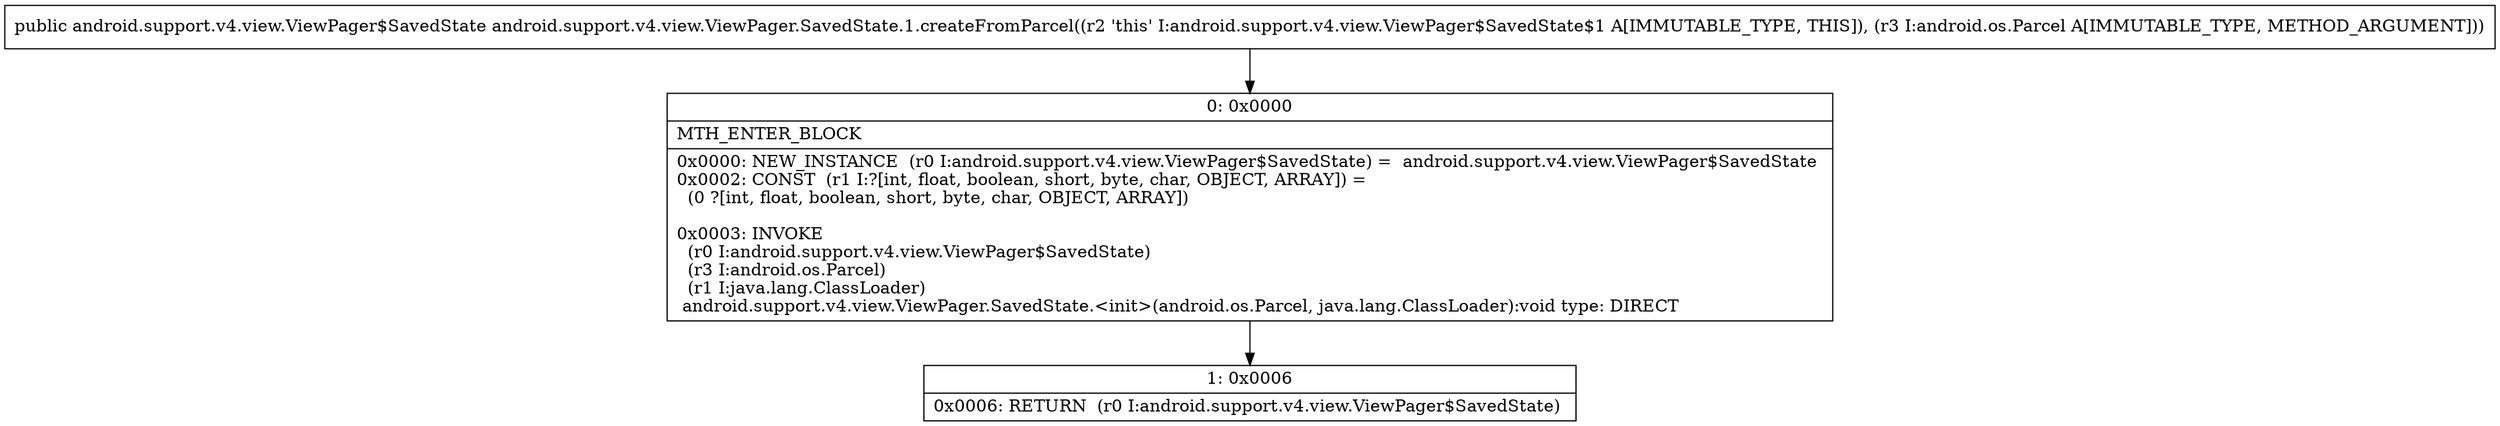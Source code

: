 digraph "CFG forandroid.support.v4.view.ViewPager.SavedState.1.createFromParcel(Landroid\/os\/Parcel;)Landroid\/support\/v4\/view\/ViewPager$SavedState;" {
Node_0 [shape=record,label="{0\:\ 0x0000|MTH_ENTER_BLOCK\l|0x0000: NEW_INSTANCE  (r0 I:android.support.v4.view.ViewPager$SavedState) =  android.support.v4.view.ViewPager$SavedState \l0x0002: CONST  (r1 I:?[int, float, boolean, short, byte, char, OBJECT, ARRAY]) = \l  (0 ?[int, float, boolean, short, byte, char, OBJECT, ARRAY])\l \l0x0003: INVOKE  \l  (r0 I:android.support.v4.view.ViewPager$SavedState)\l  (r3 I:android.os.Parcel)\l  (r1 I:java.lang.ClassLoader)\l android.support.v4.view.ViewPager.SavedState.\<init\>(android.os.Parcel, java.lang.ClassLoader):void type: DIRECT \l}"];
Node_1 [shape=record,label="{1\:\ 0x0006|0x0006: RETURN  (r0 I:android.support.v4.view.ViewPager$SavedState) \l}"];
MethodNode[shape=record,label="{public android.support.v4.view.ViewPager$SavedState android.support.v4.view.ViewPager.SavedState.1.createFromParcel((r2 'this' I:android.support.v4.view.ViewPager$SavedState$1 A[IMMUTABLE_TYPE, THIS]), (r3 I:android.os.Parcel A[IMMUTABLE_TYPE, METHOD_ARGUMENT])) }"];
MethodNode -> Node_0;
Node_0 -> Node_1;
}

